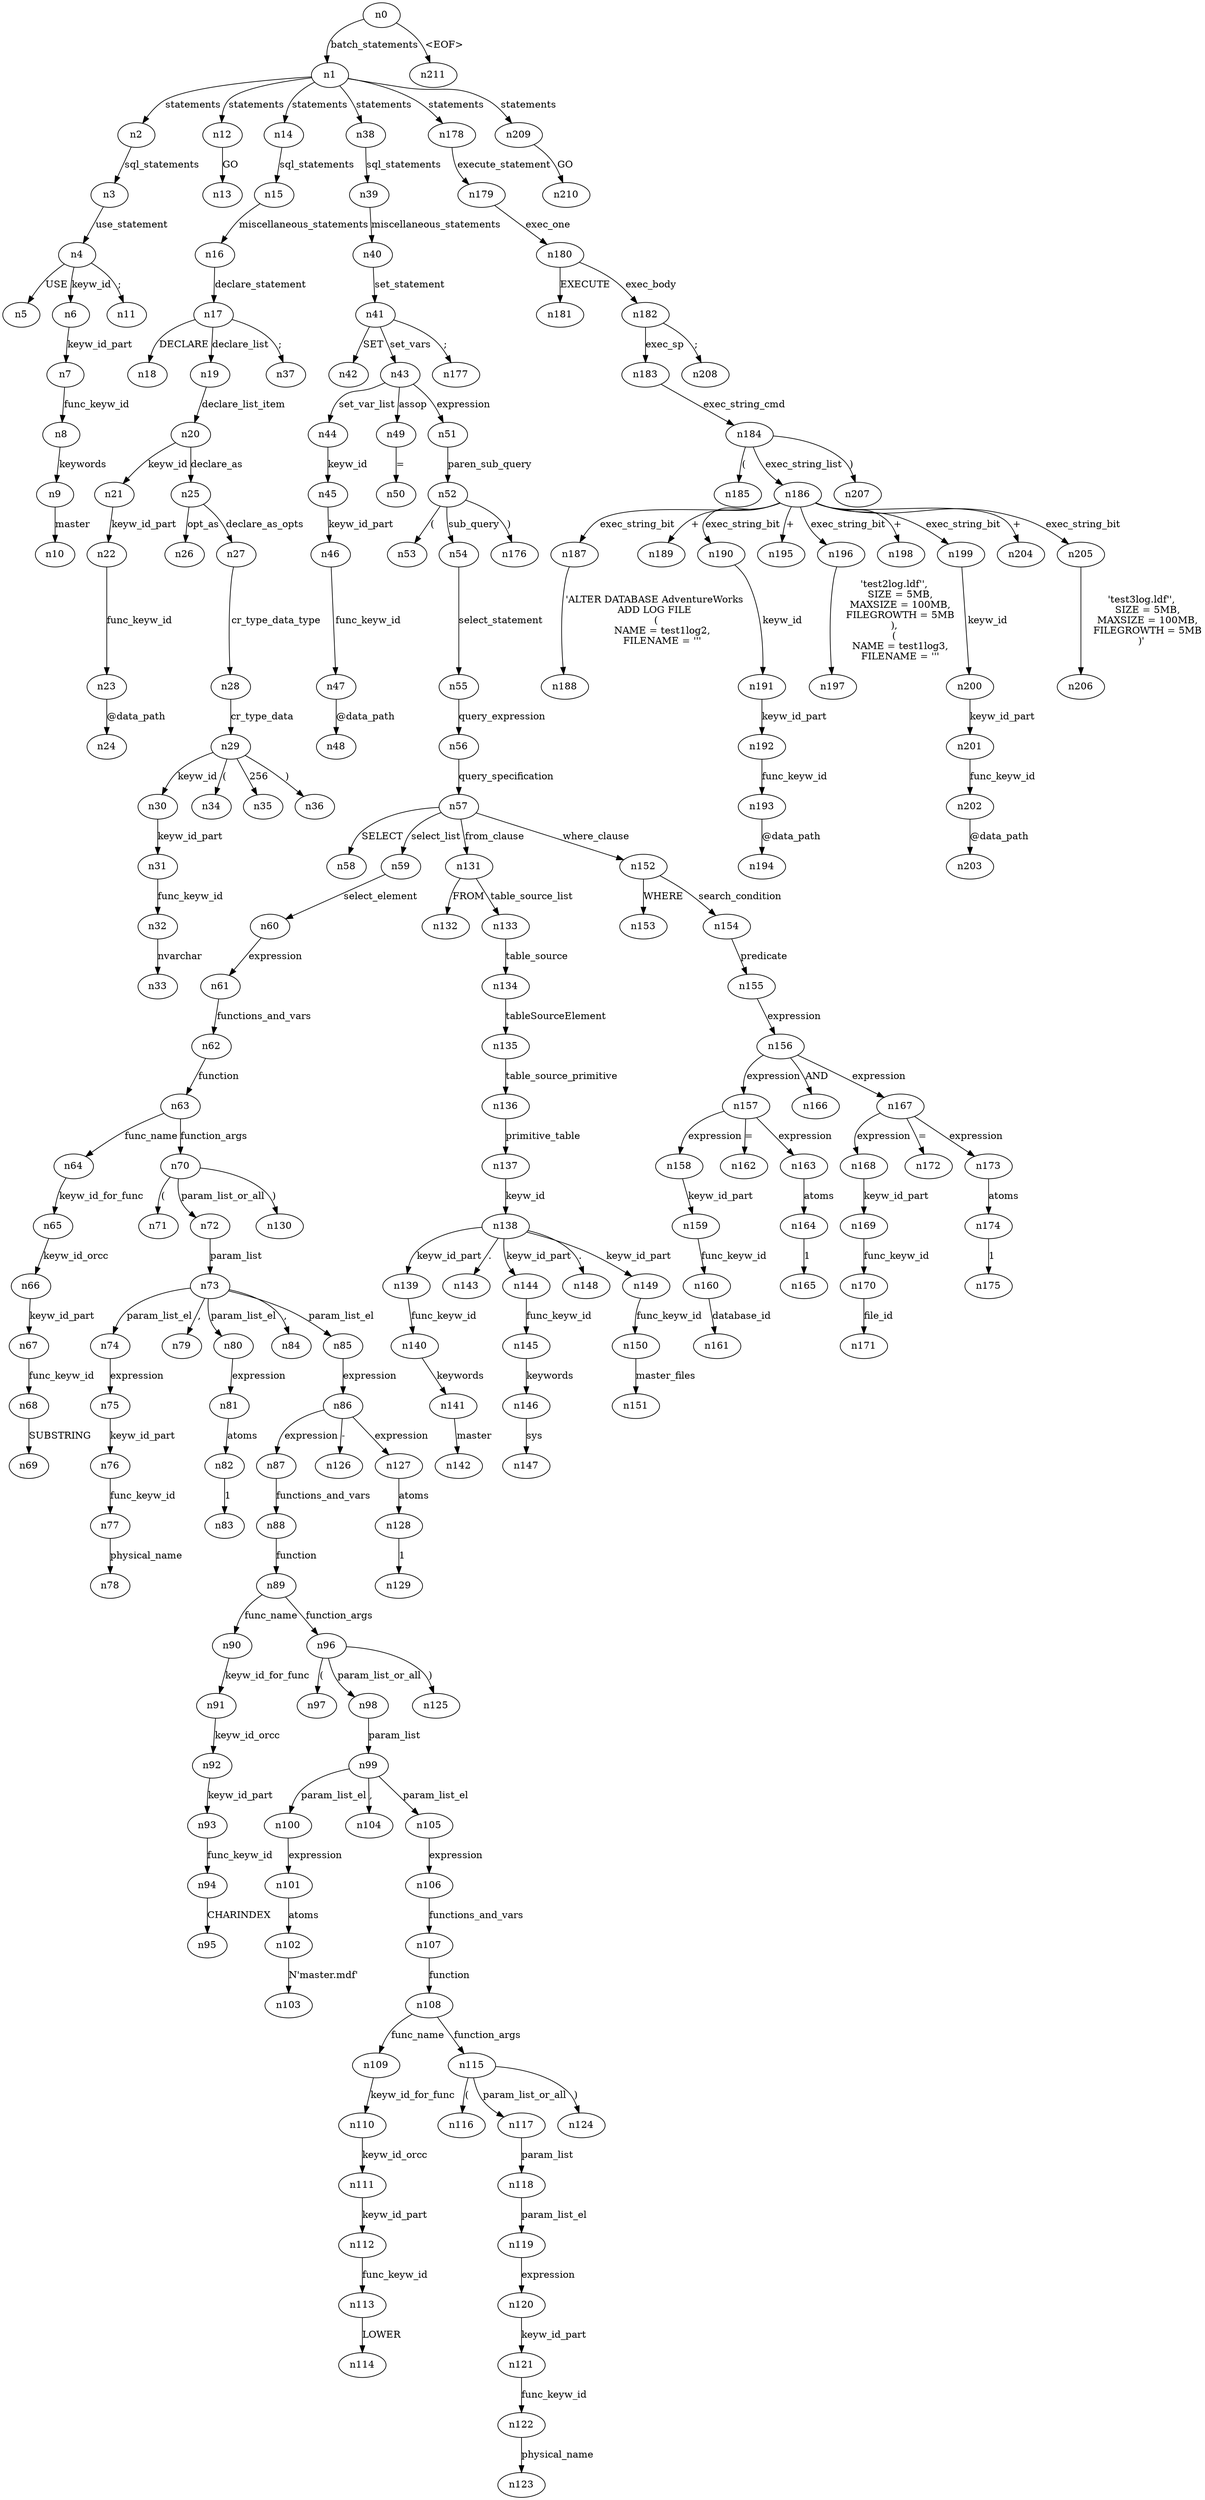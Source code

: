 digraph ParseTree {
  n0 -> n1 [label="batch_statements"];
  n1 -> n2 [label="statements"];
  n2 -> n3 [label="sql_statements"];
  n3 -> n4 [label="use_statement"];
  n4 -> n5 [label="USE"];
  n4 -> n6 [label="keyw_id"];
  n6 -> n7 [label="keyw_id_part"];
  n7 -> n8 [label="func_keyw_id"];
  n8 -> n9 [label="keywords"];
  n9 -> n10 [label="master"];
  n4 -> n11 [label=";"];
  n1 -> n12 [label="statements"];
  n12 -> n13 [label="GO"];
  n1 -> n14 [label="statements"];
  n14 -> n15 [label="sql_statements"];
  n15 -> n16 [label="miscellaneous_statements"];
  n16 -> n17 [label="declare_statement"];
  n17 -> n18 [label="DECLARE"];
  n17 -> n19 [label="declare_list"];
  n19 -> n20 [label="declare_list_item"];
  n20 -> n21 [label="keyw_id"];
  n21 -> n22 [label="keyw_id_part"];
  n22 -> n23 [label="func_keyw_id"];
  n23 -> n24 [label="@data_path"];
  n20 -> n25 [label="declare_as"];
  n25 -> n26 [label="opt_as"];
  n25 -> n27 [label="declare_as_opts"];
  n27 -> n28 [label="cr_type_data_type"];
  n28 -> n29 [label="cr_type_data"];
  n29 -> n30 [label="keyw_id"];
  n30 -> n31 [label="keyw_id_part"];
  n31 -> n32 [label="func_keyw_id"];
  n32 -> n33 [label="nvarchar"];
  n29 -> n34 [label="("];
  n29 -> n35 [label="256"];
  n29 -> n36 [label=")"];
  n17 -> n37 [label=";"];
  n1 -> n38 [label="statements"];
  n38 -> n39 [label="sql_statements"];
  n39 -> n40 [label="miscellaneous_statements"];
  n40 -> n41 [label="set_statement"];
  n41 -> n42 [label="SET"];
  n41 -> n43 [label="set_vars"];
  n43 -> n44 [label="set_var_list"];
  n44 -> n45 [label="keyw_id"];
  n45 -> n46 [label="keyw_id_part"];
  n46 -> n47 [label="func_keyw_id"];
  n47 -> n48 [label="@data_path"];
  n43 -> n49 [label="assop"];
  n49 -> n50 [label="="];
  n43 -> n51 [label="expression"];
  n51 -> n52 [label="paren_sub_query"];
  n52 -> n53 [label="("];
  n52 -> n54 [label="sub_query"];
  n54 -> n55 [label="select_statement"];
  n55 -> n56 [label="query_expression"];
  n56 -> n57 [label="query_specification"];
  n57 -> n58 [label="SELECT"];
  n57 -> n59 [label="select_list"];
  n59 -> n60 [label="select_element"];
  n60 -> n61 [label="expression"];
  n61 -> n62 [label="functions_and_vars"];
  n62 -> n63 [label="function"];
  n63 -> n64 [label="func_name"];
  n64 -> n65 [label="keyw_id_for_func"];
  n65 -> n66 [label="keyw_id_orcc"];
  n66 -> n67 [label="keyw_id_part"];
  n67 -> n68 [label="func_keyw_id"];
  n68 -> n69 [label="SUBSTRING"];
  n63 -> n70 [label="function_args"];
  n70 -> n71 [label="("];
  n70 -> n72 [label="param_list_or_all"];
  n72 -> n73 [label="param_list"];
  n73 -> n74 [label="param_list_el"];
  n74 -> n75 [label="expression"];
  n75 -> n76 [label="keyw_id_part"];
  n76 -> n77 [label="func_keyw_id"];
  n77 -> n78 [label="physical_name"];
  n73 -> n79 [label=","];
  n73 -> n80 [label="param_list_el"];
  n80 -> n81 [label="expression"];
  n81 -> n82 [label="atoms"];
  n82 -> n83 [label="1"];
  n73 -> n84 [label=","];
  n73 -> n85 [label="param_list_el"];
  n85 -> n86 [label="expression"];
  n86 -> n87 [label="expression"];
  n87 -> n88 [label="functions_and_vars"];
  n88 -> n89 [label="function"];
  n89 -> n90 [label="func_name"];
  n90 -> n91 [label="keyw_id_for_func"];
  n91 -> n92 [label="keyw_id_orcc"];
  n92 -> n93 [label="keyw_id_part"];
  n93 -> n94 [label="func_keyw_id"];
  n94 -> n95 [label="CHARINDEX"];
  n89 -> n96 [label="function_args"];
  n96 -> n97 [label="("];
  n96 -> n98 [label="param_list_or_all"];
  n98 -> n99 [label="param_list"];
  n99 -> n100 [label="param_list_el"];
  n100 -> n101 [label="expression"];
  n101 -> n102 [label="atoms"];
  n102 -> n103 [label="N'master.mdf'"];
  n99 -> n104 [label=","];
  n99 -> n105 [label="param_list_el"];
  n105 -> n106 [label="expression"];
  n106 -> n107 [label="functions_and_vars"];
  n107 -> n108 [label="function"];
  n108 -> n109 [label="func_name"];
  n109 -> n110 [label="keyw_id_for_func"];
  n110 -> n111 [label="keyw_id_orcc"];
  n111 -> n112 [label="keyw_id_part"];
  n112 -> n113 [label="func_keyw_id"];
  n113 -> n114 [label="LOWER"];
  n108 -> n115 [label="function_args"];
  n115 -> n116 [label="("];
  n115 -> n117 [label="param_list_or_all"];
  n117 -> n118 [label="param_list"];
  n118 -> n119 [label="param_list_el"];
  n119 -> n120 [label="expression"];
  n120 -> n121 [label="keyw_id_part"];
  n121 -> n122 [label="func_keyw_id"];
  n122 -> n123 [label="physical_name"];
  n115 -> n124 [label=")"];
  n96 -> n125 [label=")"];
  n86 -> n126 [label="-"];
  n86 -> n127 [label="expression"];
  n127 -> n128 [label="atoms"];
  n128 -> n129 [label="1"];
  n70 -> n130 [label=")"];
  n57 -> n131 [label="from_clause"];
  n131 -> n132 [label="FROM"];
  n131 -> n133 [label="table_source_list"];
  n133 -> n134 [label="table_source"];
  n134 -> n135 [label="tableSourceElement"];
  n135 -> n136 [label="table_source_primitive"];
  n136 -> n137 [label="primitive_table"];
  n137 -> n138 [label="keyw_id"];
  n138 -> n139 [label="keyw_id_part"];
  n139 -> n140 [label="func_keyw_id"];
  n140 -> n141 [label="keywords"];
  n141 -> n142 [label="master"];
  n138 -> n143 [label="."];
  n138 -> n144 [label="keyw_id_part"];
  n144 -> n145 [label="func_keyw_id"];
  n145 -> n146 [label="keywords"];
  n146 -> n147 [label="sys"];
  n138 -> n148 [label="."];
  n138 -> n149 [label="keyw_id_part"];
  n149 -> n150 [label="func_keyw_id"];
  n150 -> n151 [label="master_files"];
  n57 -> n152 [label="where_clause"];
  n152 -> n153 [label="WHERE"];
  n152 -> n154 [label="search_condition"];
  n154 -> n155 [label="predicate"];
  n155 -> n156 [label="expression"];
  n156 -> n157 [label="expression"];
  n157 -> n158 [label="expression"];
  n158 -> n159 [label="keyw_id_part"];
  n159 -> n160 [label="func_keyw_id"];
  n160 -> n161 [label="database_id"];
  n157 -> n162 [label="="];
  n157 -> n163 [label="expression"];
  n163 -> n164 [label="atoms"];
  n164 -> n165 [label="1"];
  n156 -> n166 [label="AND"];
  n156 -> n167 [label="expression"];
  n167 -> n168 [label="expression"];
  n168 -> n169 [label="keyw_id_part"];
  n169 -> n170 [label="func_keyw_id"];
  n170 -> n171 [label="file_id"];
  n167 -> n172 [label="="];
  n167 -> n173 [label="expression"];
  n173 -> n174 [label="atoms"];
  n174 -> n175 [label="1"];
  n52 -> n176 [label=")"];
  n41 -> n177 [label=";"];
  n1 -> n178 [label="statements"];
  n178 -> n179 [label="execute_statement"];
  n179 -> n180 [label="exec_one"];
  n180 -> n181 [label="EXECUTE"];
  n180 -> n182 [label="exec_body"];
  n182 -> n183 [label="exec_sp"];
  n183 -> n184 [label="exec_string_cmd"];
  n184 -> n185 [label="("];
  n184 -> n186 [label="exec_string_list"];
  n186 -> n187 [label="exec_string_bit"];
  n187 -> n188 [label="'ALTER DATABASE AdventureWorks 
ADD LOG FILE 
(
    NAME = test1log2,
    FILENAME = '''"];
  n186 -> n189 [label="+"];
  n186 -> n190 [label="exec_string_bit"];
  n190 -> n191 [label="keyw_id"];
  n191 -> n192 [label="keyw_id_part"];
  n192 -> n193 [label="func_keyw_id"];
  n193 -> n194 [label="@data_path"];
  n186 -> n195 [label="+"];
  n186 -> n196 [label="exec_string_bit"];
  n196 -> n197 [label="'test2log.ldf'',
    SIZE = 5MB,
    MAXSIZE = 100MB,
    FILEGROWTH = 5MB
),
(
    NAME = test1log3,
    FILENAME = '''"];
  n186 -> n198 [label="+"];
  n186 -> n199 [label="exec_string_bit"];
  n199 -> n200 [label="keyw_id"];
  n200 -> n201 [label="keyw_id_part"];
  n201 -> n202 [label="func_keyw_id"];
  n202 -> n203 [label="@data_path"];
  n186 -> n204 [label="+"];
  n186 -> n205 [label="exec_string_bit"];
  n205 -> n206 [label="'test3log.ldf'',
    SIZE = 5MB,
    MAXSIZE = 100MB,
    FILEGROWTH = 5MB
)'"];
  n184 -> n207 [label=")"];
  n182 -> n208 [label=";"];
  n1 -> n209 [label="statements"];
  n209 -> n210 [label="GO"];
  n0 -> n211 [label="<EOF>"];
}